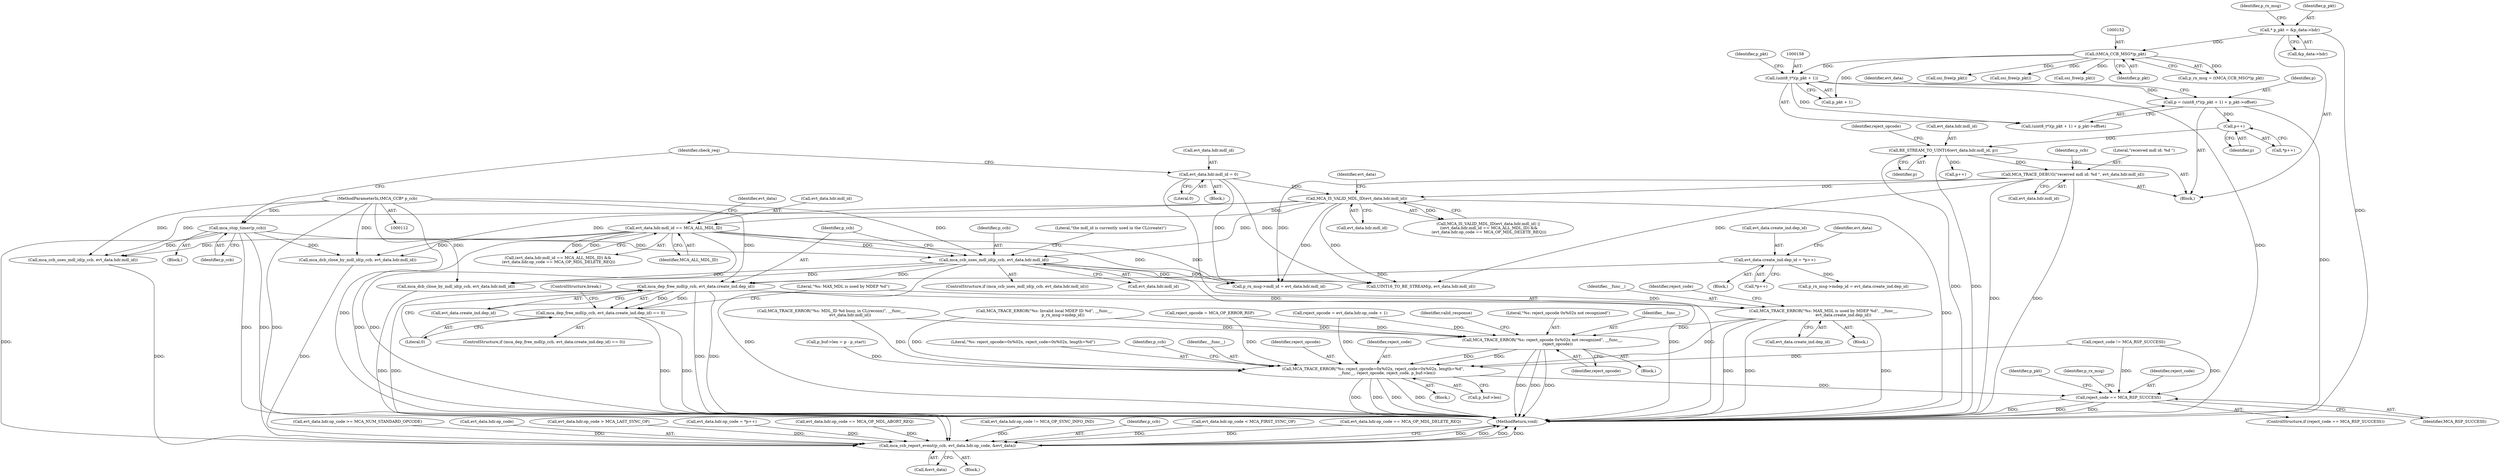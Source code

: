 digraph "0_Android_5216e6120160b28d76e9ee4dff9995e772647511@API" {
"1000506" [label="(Call,mca_dep_free_mdl(p_ccb, evt_data.create_ind.dep_id))"];
"1000485" [label="(Call,mca_ccb_uses_mdl_id(p_ccb, evt_data.hdr.mdl_id))"];
"1000326" [label="(Call,mca_stop_timer(p_ccb))"];
"1000113" [label="(MethodParameterIn,tMCA_CCB* p_ccb)"];
"1000404" [label="(Call,MCA_IS_VALID_MDL_ID(evt_data.hdr.mdl_id))"];
"1000376" [label="(Call,evt_data.hdr.mdl_id = 0)"];
"1000190" [label="(Call,MCA_TRACE_DEBUG(\"received mdl id: %d \", evt_data.hdr.mdl_id))"];
"1000174" [label="(Call,BE_STREAM_TO_UINT16(evt_data.hdr.mdl_id, p))"];
"1000172" [label="(Call,p++)"];
"1000154" [label="(Call,p = (uint8_t*)(p_pkt + 1) + p_pkt->offset)"];
"1000157" [label="(Call,(uint8_t*)(p_pkt + 1))"];
"1000151" [label="(Call,(tMCA_CCB_MSG*)p_pkt)"];
"1000117" [label="(Call,* p_pkt = &p_data->hdr)"];
"1000411" [label="(Call,evt_data.hdr.mdl_id == MCA_ALL_MDL_ID)"];
"1000437" [label="(Call,evt_data.create_ind.dep_id = *p++)"];
"1000505" [label="(Call,mca_dep_free_mdl(p_ccb, evt_data.create_ind.dep_id) == 0)"];
"1000515" [label="(Call,MCA_TRACE_ERROR(\"%s: MAX_MDL is used by MDEP %d\", __func__,\n                                evt_data.create_ind.dep_id))"];
"1000656" [label="(Call,MCA_TRACE_ERROR(\"%s: reject_opcode 0x%02x not recognized\", __func__,\n                        reject_opcode))"];
"1000674" [label="(Call,MCA_TRACE_ERROR(\"%s: reject_opcode=0x%02x, reject_code=0x%02x, length=%d\",\n                      __func__, reject_opcode, reject_code, p_buf->len))"];
"1000692" [label="(Call,reject_code == MCA_RSP_SUCCESS)"];
"1000729" [label="(Call,mca_ccb_report_event(p_ccb, evt_data.hdr.op_code, &evt_data))"];
"1000351" [label="(Call,evt_data.hdr.op_code >= MCA_NUM_STANDARD_OPCODE)"];
"1000731" [label="(Call,evt_data.hdr.op_code)"];
"1000171" [label="(Call,*p++)"];
"1000365" [label="(Call,evt_data.hdr.op_code > MCA_LAST_SYNC_OP)"];
"1000693" [label="(Identifier,reject_code)"];
"1000287" [label="(Block,)"];
"1000156" [label="(Call,(uint8_t*)(p_pkt + 1) + p_pkt->offset)"];
"1000129" [label="(Identifier,p_rx_msg)"];
"1000330" [label="(Call,osi_free(p_pkt))"];
"1000327" [label="(Identifier,p_ccb)"];
"1000518" [label="(Call,evt_data.create_ind.dep_id)"];
"1000165" [label="(Call,evt_data.hdr.op_code = *p++)"];
"1000537" [label="(Call,MCA_TRACE_ERROR(\"%s: MDL_ID %d busy, in CL(reconn)\", __func__,\n                              evt_data.hdr.mdl_id))"];
"1000157" [label="(Call,(uint8_t*)(p_pkt + 1))"];
"1000159" [label="(Call,p_pkt + 1)"];
"1000507" [label="(Identifier,p_ccb)"];
"1000674" [label="(Call,MCA_TRACE_ERROR(\"%s: reject_opcode=0x%02x, reject_code=0x%02x, length=%d\",\n                      __func__, reject_opcode, reject_code, p_buf->len))"];
"1000377" [label="(Call,evt_data.hdr.mdl_id)"];
"1000200" [label="(Identifier,p_ccb)"];
"1000486" [label="(Identifier,p_ccb)"];
"1000517" [label="(Identifier,__func__)"];
"1000326" [label="(Call,mca_stop_timer(p_ccb))"];
"1000405" [label="(Call,evt_data.hdr.mdl_id)"];
"1000736" [label="(Call,&evt_data)"];
"1000154" [label="(Call,p = (uint8_t*)(p_pkt + 1) + p_pkt->offset)"];
"1000172" [label="(Call,p++)"];
"1000722" [label="(Call,osi_free(p_pkt))"];
"1000382" [label="(Literal,0)"];
"1000117" [label="(Call,* p_pkt = &p_data->hdr)"];
"1000168" [label="(Identifier,evt_data)"];
"1000181" [label="(Call,reject_opcode = evt_data.hdr.op_code + 1)"];
"1000174" [label="(Call,BE_STREAM_TO_UINT16(evt_data.hdr.mdl_id, p))"];
"1000508" [label="(Call,evt_data.create_ind.dep_id)"];
"1000629" [label="(Call,UINT16_TO_BE_STREAM(p, evt_data.hdr.mdl_id))"];
"1000372" [label="(Block,)"];
"1000678" [label="(Identifier,reject_code)"];
"1000435" [label="(Block,)"];
"1000516" [label="(Literal,\"%s: MAX_MDL is used by MDEP %d\")"];
"1000213" [label="(Call,evt_data.hdr.op_code == MCA_OP_MDL_ABORT_REQ)"];
"1000449" [label="(Identifier,evt_data)"];
"1000684" [label="(Identifier,p_ccb)"];
"1000414" [label="(Identifier,evt_data)"];
"1000666" [label="(Block,)"];
"1000691" [label="(ControlStructure,if (reject_code == MCA_RSP_SUCCESS))"];
"1000676" [label="(Identifier,__func__)"];
"1000555" [label="(Call,mca_dcb_close_by_mdl_id(p_ccb, evt_data.hdr.mdl_id))"];
"1000474" [label="(Call,MCA_TRACE_ERROR(\"%s: Invalid local MDEP ID %d\", __func__,\n                              p_rx_msg->mdep_id))"];
"1000513" [label="(Literal,0)"];
"1000175" [label="(Call,evt_data.hdr.mdl_id)"];
"1000657" [label="(Literal,\"%s: reject_opcode 0x%02x not recognized\")"];
"1000529" [label="(Call,mca_ccb_uses_mdl_id(p_ccb, evt_data.hdr.mdl_id))"];
"1000485" [label="(Call,mca_ccb_uses_mdl_id(p_ccb, evt_data.hdr.mdl_id))"];
"1000115" [label="(Block,)"];
"1000526" [label="(ControlStructure,break;)"];
"1000173" [label="(Identifier,p)"];
"1000437" [label="(Call,evt_data.create_ind.dep_id = *p++)"];
"1000376" [label="(Call,evt_data.hdr.mdl_id = 0)"];
"1000113" [label="(MethodParameterIn,tMCA_CCB* p_ccb)"];
"1000505" [label="(Call,mca_dep_free_mdl(p_ccb, evt_data.create_ind.dep_id) == 0)"];
"1000729" [label="(Call,mca_ccb_report_event(p_ccb, evt_data.hdr.op_code, &evt_data))"];
"1000677" [label="(Identifier,reject_opcode)"];
"1000515" [label="(Call,MCA_TRACE_ERROR(\"%s: MAX_MDL is used by MDEP %d\", __func__,\n                                evt_data.create_ind.dep_id))"];
"1000514" [label="(Block,)"];
"1000739" [label="(Call,osi_free(p_pkt))"];
"1000569" [label="(Call,reject_code != MCA_RSP_SUCCESS)"];
"1000740" [label="(Identifier,p_pkt)"];
"1000421" [label="(Identifier,evt_data)"];
"1000151" [label="(Call,(tMCA_CCB_MSG*)p_pkt)"];
"1000153" [label="(Identifier,p_pkt)"];
"1000504" [label="(ControlStructure,if (mca_dep_free_mdl(p_ccb, evt_data.create_ind.dep_id) == 0))"];
"1000572" [label="(Call,evt_data.hdr.op_code != MCA_OP_SYNC_INFO_IND)"];
"1000741" [label="(MethodReturn,void)"];
"1000443" [label="(Call,*p++)"];
"1000698" [label="(Identifier,p_rx_msg)"];
"1000373" [label="(Call,reject_opcode = MCA_OP_ERROR_RSP)"];
"1000412" [label="(Call,evt_data.hdr.mdl_id)"];
"1000192" [label="(Call,evt_data.hdr.mdl_id)"];
"1000667" [label="(Call,p_buf->len = p - p_start)"];
"1000705" [label="(Call,p_rx_msg->mdl_id = evt_data.hdr.mdl_id)"];
"1000438" [label="(Call,evt_data.create_ind.dep_id)"];
"1000182" [label="(Identifier,reject_opcode)"];
"1000417" [label="(Identifier,MCA_ALL_MDL_ID)"];
"1000444" [label="(Call,p++)"];
"1000524" [label="(Identifier,reject_code)"];
"1000455" [label="(Call,p_rx_msg->mdep_id = evt_data.create_ind.dep_id)"];
"1000403" [label="(Call,MCA_IS_VALID_MDL_ID(evt_data.hdr.mdl_id) ||\n ((evt_data.hdr.mdl_id == MCA_ALL_MDL_ID) &&\n (evt_data.hdr.op_code == MCA_OP_MDL_DELETE_REQ)))"];
"1000695" [label="(Block,)"];
"1000404" [label="(Call,MCA_IS_VALID_MDL_ID(evt_data.hdr.mdl_id))"];
"1000656" [label="(Call,MCA_TRACE_ERROR(\"%s: reject_opcode 0x%02x not recognized\", __func__,\n                        reject_opcode))"];
"1000149" [label="(Call,p_rx_msg = (tMCA_CCB_MSG*)p_pkt)"];
"1000730" [label="(Identifier,p_ccb)"];
"1000494" [label="(Literal,\"the mdl_id is currently used in the CL(create)\")"];
"1000659" [label="(Identifier,reject_opcode)"];
"1000180" [label="(Identifier,p)"];
"1000118" [label="(Identifier,p_pkt)"];
"1000506" [label="(Call,mca_dep_free_mdl(p_ccb, evt_data.create_ind.dep_id))"];
"1000119" [label="(Call,&p_data->hdr)"];
"1000392" [label="(Identifier,check_req)"];
"1000410" [label="(Call,(evt_data.hdr.mdl_id == MCA_ALL_MDL_ID) &&\n (evt_data.hdr.op_code == MCA_OP_MDL_DELETE_REQ))"];
"1000358" [label="(Call,evt_data.hdr.op_code < MCA_FIRST_SYNC_OP)"];
"1000163" [label="(Identifier,p_pkt)"];
"1000190" [label="(Call,MCA_TRACE_DEBUG(\"received mdl id: %d \", evt_data.hdr.mdl_id))"];
"1000418" [label="(Call,evt_data.hdr.op_code == MCA_OP_MDL_DELETE_REQ)"];
"1000191" [label="(Literal,\"received mdl id: %d \")"];
"1000658" [label="(Identifier,__func__)"];
"1000661" [label="(Identifier,valid_response)"];
"1000484" [label="(ControlStructure,if (mca_ccb_uses_mdl_id(p_ccb, evt_data.hdr.mdl_id)))"];
"1000694" [label="(Identifier,MCA_RSP_SUCCESS)"];
"1000692" [label="(Call,reject_code == MCA_RSP_SUCCESS)"];
"1000155" [label="(Identifier,p)"];
"1000623" [label="(Block,)"];
"1000679" [label="(Call,p_buf->len)"];
"1000487" [label="(Call,evt_data.hdr.mdl_id)"];
"1000675" [label="(Literal,\"%s: reject_opcode=0x%02x, reject_code=0x%02x, length=%d\")"];
"1000495" [label="(Call,mca_dcb_close_by_mdl_id(p_ccb, evt_data.hdr.mdl_id))"];
"1000411" [label="(Call,evt_data.hdr.mdl_id == MCA_ALL_MDL_ID)"];
"1000506" -> "1000505"  [label="AST: "];
"1000506" -> "1000508"  [label="CFG: "];
"1000507" -> "1000506"  [label="AST: "];
"1000508" -> "1000506"  [label="AST: "];
"1000513" -> "1000506"  [label="CFG: "];
"1000506" -> "1000741"  [label="DDG: "];
"1000506" -> "1000741"  [label="DDG: "];
"1000506" -> "1000505"  [label="DDG: "];
"1000506" -> "1000505"  [label="DDG: "];
"1000485" -> "1000506"  [label="DDG: "];
"1000113" -> "1000506"  [label="DDG: "];
"1000437" -> "1000506"  [label="DDG: "];
"1000506" -> "1000515"  [label="DDG: "];
"1000506" -> "1000729"  [label="DDG: "];
"1000485" -> "1000484"  [label="AST: "];
"1000485" -> "1000487"  [label="CFG: "];
"1000486" -> "1000485"  [label="AST: "];
"1000487" -> "1000485"  [label="AST: "];
"1000494" -> "1000485"  [label="CFG: "];
"1000507" -> "1000485"  [label="CFG: "];
"1000485" -> "1000741"  [label="DDG: "];
"1000485" -> "1000741"  [label="DDG: "];
"1000326" -> "1000485"  [label="DDG: "];
"1000113" -> "1000485"  [label="DDG: "];
"1000404" -> "1000485"  [label="DDG: "];
"1000411" -> "1000485"  [label="DDG: "];
"1000485" -> "1000495"  [label="DDG: "];
"1000485" -> "1000495"  [label="DDG: "];
"1000485" -> "1000629"  [label="DDG: "];
"1000485" -> "1000705"  [label="DDG: "];
"1000326" -> "1000287"  [label="AST: "];
"1000326" -> "1000327"  [label="CFG: "];
"1000327" -> "1000326"  [label="AST: "];
"1000392" -> "1000326"  [label="CFG: "];
"1000326" -> "1000741"  [label="DDG: "];
"1000326" -> "1000741"  [label="DDG: "];
"1000113" -> "1000326"  [label="DDG: "];
"1000326" -> "1000529"  [label="DDG: "];
"1000326" -> "1000555"  [label="DDG: "];
"1000326" -> "1000729"  [label="DDG: "];
"1000113" -> "1000112"  [label="AST: "];
"1000113" -> "1000741"  [label="DDG: "];
"1000113" -> "1000495"  [label="DDG: "];
"1000113" -> "1000529"  [label="DDG: "];
"1000113" -> "1000555"  [label="DDG: "];
"1000113" -> "1000729"  [label="DDG: "];
"1000404" -> "1000403"  [label="AST: "];
"1000404" -> "1000405"  [label="CFG: "];
"1000405" -> "1000404"  [label="AST: "];
"1000414" -> "1000404"  [label="CFG: "];
"1000403" -> "1000404"  [label="CFG: "];
"1000404" -> "1000741"  [label="DDG: "];
"1000404" -> "1000403"  [label="DDG: "];
"1000376" -> "1000404"  [label="DDG: "];
"1000190" -> "1000404"  [label="DDG: "];
"1000404" -> "1000411"  [label="DDG: "];
"1000404" -> "1000529"  [label="DDG: "];
"1000404" -> "1000555"  [label="DDG: "];
"1000404" -> "1000629"  [label="DDG: "];
"1000404" -> "1000705"  [label="DDG: "];
"1000376" -> "1000372"  [label="AST: "];
"1000376" -> "1000382"  [label="CFG: "];
"1000377" -> "1000376"  [label="AST: "];
"1000382" -> "1000376"  [label="AST: "];
"1000392" -> "1000376"  [label="CFG: "];
"1000376" -> "1000741"  [label="DDG: "];
"1000376" -> "1000629"  [label="DDG: "];
"1000376" -> "1000705"  [label="DDG: "];
"1000190" -> "1000115"  [label="AST: "];
"1000190" -> "1000192"  [label="CFG: "];
"1000191" -> "1000190"  [label="AST: "];
"1000192" -> "1000190"  [label="AST: "];
"1000200" -> "1000190"  [label="CFG: "];
"1000190" -> "1000741"  [label="DDG: "];
"1000190" -> "1000741"  [label="DDG: "];
"1000174" -> "1000190"  [label="DDG: "];
"1000190" -> "1000629"  [label="DDG: "];
"1000190" -> "1000705"  [label="DDG: "];
"1000174" -> "1000115"  [label="AST: "];
"1000174" -> "1000180"  [label="CFG: "];
"1000175" -> "1000174"  [label="AST: "];
"1000180" -> "1000174"  [label="AST: "];
"1000182" -> "1000174"  [label="CFG: "];
"1000174" -> "1000741"  [label="DDG: "];
"1000174" -> "1000741"  [label="DDG: "];
"1000172" -> "1000174"  [label="DDG: "];
"1000174" -> "1000444"  [label="DDG: "];
"1000172" -> "1000171"  [label="AST: "];
"1000172" -> "1000173"  [label="CFG: "];
"1000173" -> "1000172"  [label="AST: "];
"1000171" -> "1000172"  [label="CFG: "];
"1000154" -> "1000172"  [label="DDG: "];
"1000154" -> "1000115"  [label="AST: "];
"1000154" -> "1000156"  [label="CFG: "];
"1000155" -> "1000154"  [label="AST: "];
"1000156" -> "1000154"  [label="AST: "];
"1000168" -> "1000154"  [label="CFG: "];
"1000154" -> "1000741"  [label="DDG: "];
"1000157" -> "1000154"  [label="DDG: "];
"1000157" -> "1000156"  [label="AST: "];
"1000157" -> "1000159"  [label="CFG: "];
"1000158" -> "1000157"  [label="AST: "];
"1000159" -> "1000157"  [label="AST: "];
"1000163" -> "1000157"  [label="CFG: "];
"1000157" -> "1000741"  [label="DDG: "];
"1000157" -> "1000156"  [label="DDG: "];
"1000151" -> "1000157"  [label="DDG: "];
"1000151" -> "1000149"  [label="AST: "];
"1000151" -> "1000153"  [label="CFG: "];
"1000152" -> "1000151"  [label="AST: "];
"1000153" -> "1000151"  [label="AST: "];
"1000149" -> "1000151"  [label="CFG: "];
"1000151" -> "1000149"  [label="DDG: "];
"1000117" -> "1000151"  [label="DDG: "];
"1000151" -> "1000159"  [label="DDG: "];
"1000151" -> "1000330"  [label="DDG: "];
"1000151" -> "1000722"  [label="DDG: "];
"1000151" -> "1000739"  [label="DDG: "];
"1000117" -> "1000115"  [label="AST: "];
"1000117" -> "1000119"  [label="CFG: "];
"1000118" -> "1000117"  [label="AST: "];
"1000119" -> "1000117"  [label="AST: "];
"1000129" -> "1000117"  [label="CFG: "];
"1000117" -> "1000741"  [label="DDG: "];
"1000411" -> "1000410"  [label="AST: "];
"1000411" -> "1000417"  [label="CFG: "];
"1000412" -> "1000411"  [label="AST: "];
"1000417" -> "1000411"  [label="AST: "];
"1000421" -> "1000411"  [label="CFG: "];
"1000410" -> "1000411"  [label="CFG: "];
"1000411" -> "1000741"  [label="DDG: "];
"1000411" -> "1000741"  [label="DDG: "];
"1000411" -> "1000410"  [label="DDG: "];
"1000411" -> "1000410"  [label="DDG: "];
"1000411" -> "1000529"  [label="DDG: "];
"1000411" -> "1000555"  [label="DDG: "];
"1000411" -> "1000629"  [label="DDG: "];
"1000411" -> "1000705"  [label="DDG: "];
"1000437" -> "1000435"  [label="AST: "];
"1000437" -> "1000443"  [label="CFG: "];
"1000438" -> "1000437"  [label="AST: "];
"1000443" -> "1000437"  [label="AST: "];
"1000449" -> "1000437"  [label="CFG: "];
"1000437" -> "1000455"  [label="DDG: "];
"1000505" -> "1000504"  [label="AST: "];
"1000505" -> "1000513"  [label="CFG: "];
"1000513" -> "1000505"  [label="AST: "];
"1000516" -> "1000505"  [label="CFG: "];
"1000526" -> "1000505"  [label="CFG: "];
"1000505" -> "1000741"  [label="DDG: "];
"1000505" -> "1000741"  [label="DDG: "];
"1000515" -> "1000514"  [label="AST: "];
"1000515" -> "1000518"  [label="CFG: "];
"1000516" -> "1000515"  [label="AST: "];
"1000517" -> "1000515"  [label="AST: "];
"1000518" -> "1000515"  [label="AST: "];
"1000524" -> "1000515"  [label="CFG: "];
"1000515" -> "1000741"  [label="DDG: "];
"1000515" -> "1000741"  [label="DDG: "];
"1000515" -> "1000741"  [label="DDG: "];
"1000515" -> "1000656"  [label="DDG: "];
"1000515" -> "1000674"  [label="DDG: "];
"1000656" -> "1000623"  [label="AST: "];
"1000656" -> "1000659"  [label="CFG: "];
"1000657" -> "1000656"  [label="AST: "];
"1000658" -> "1000656"  [label="AST: "];
"1000659" -> "1000656"  [label="AST: "];
"1000661" -> "1000656"  [label="CFG: "];
"1000656" -> "1000741"  [label="DDG: "];
"1000656" -> "1000741"  [label="DDG: "];
"1000656" -> "1000741"  [label="DDG: "];
"1000474" -> "1000656"  [label="DDG: "];
"1000537" -> "1000656"  [label="DDG: "];
"1000181" -> "1000656"  [label="DDG: "];
"1000373" -> "1000656"  [label="DDG: "];
"1000656" -> "1000674"  [label="DDG: "];
"1000656" -> "1000674"  [label="DDG: "];
"1000674" -> "1000666"  [label="AST: "];
"1000674" -> "1000679"  [label="CFG: "];
"1000675" -> "1000674"  [label="AST: "];
"1000676" -> "1000674"  [label="AST: "];
"1000677" -> "1000674"  [label="AST: "];
"1000678" -> "1000674"  [label="AST: "];
"1000679" -> "1000674"  [label="AST: "];
"1000684" -> "1000674"  [label="CFG: "];
"1000674" -> "1000741"  [label="DDG: "];
"1000674" -> "1000741"  [label="DDG: "];
"1000674" -> "1000741"  [label="DDG: "];
"1000674" -> "1000741"  [label="DDG: "];
"1000474" -> "1000674"  [label="DDG: "];
"1000537" -> "1000674"  [label="DDG: "];
"1000181" -> "1000674"  [label="DDG: "];
"1000373" -> "1000674"  [label="DDG: "];
"1000569" -> "1000674"  [label="DDG: "];
"1000667" -> "1000674"  [label="DDG: "];
"1000674" -> "1000692"  [label="DDG: "];
"1000692" -> "1000691"  [label="AST: "];
"1000692" -> "1000694"  [label="CFG: "];
"1000693" -> "1000692"  [label="AST: "];
"1000694" -> "1000692"  [label="AST: "];
"1000698" -> "1000692"  [label="CFG: "];
"1000740" -> "1000692"  [label="CFG: "];
"1000692" -> "1000741"  [label="DDG: "];
"1000692" -> "1000741"  [label="DDG: "];
"1000692" -> "1000741"  [label="DDG: "];
"1000569" -> "1000692"  [label="DDG: "];
"1000569" -> "1000692"  [label="DDG: "];
"1000729" -> "1000695"  [label="AST: "];
"1000729" -> "1000736"  [label="CFG: "];
"1000730" -> "1000729"  [label="AST: "];
"1000731" -> "1000729"  [label="AST: "];
"1000736" -> "1000729"  [label="AST: "];
"1000741" -> "1000729"  [label="CFG: "];
"1000729" -> "1000741"  [label="DDG: "];
"1000729" -> "1000741"  [label="DDG: "];
"1000729" -> "1000741"  [label="DDG: "];
"1000729" -> "1000741"  [label="DDG: "];
"1000495" -> "1000729"  [label="DDG: "];
"1000555" -> "1000729"  [label="DDG: "];
"1000529" -> "1000729"  [label="DDG: "];
"1000213" -> "1000729"  [label="DDG: "];
"1000365" -> "1000729"  [label="DDG: "];
"1000351" -> "1000729"  [label="DDG: "];
"1000418" -> "1000729"  [label="DDG: "];
"1000572" -> "1000729"  [label="DDG: "];
"1000358" -> "1000729"  [label="DDG: "];
"1000165" -> "1000729"  [label="DDG: "];
}
